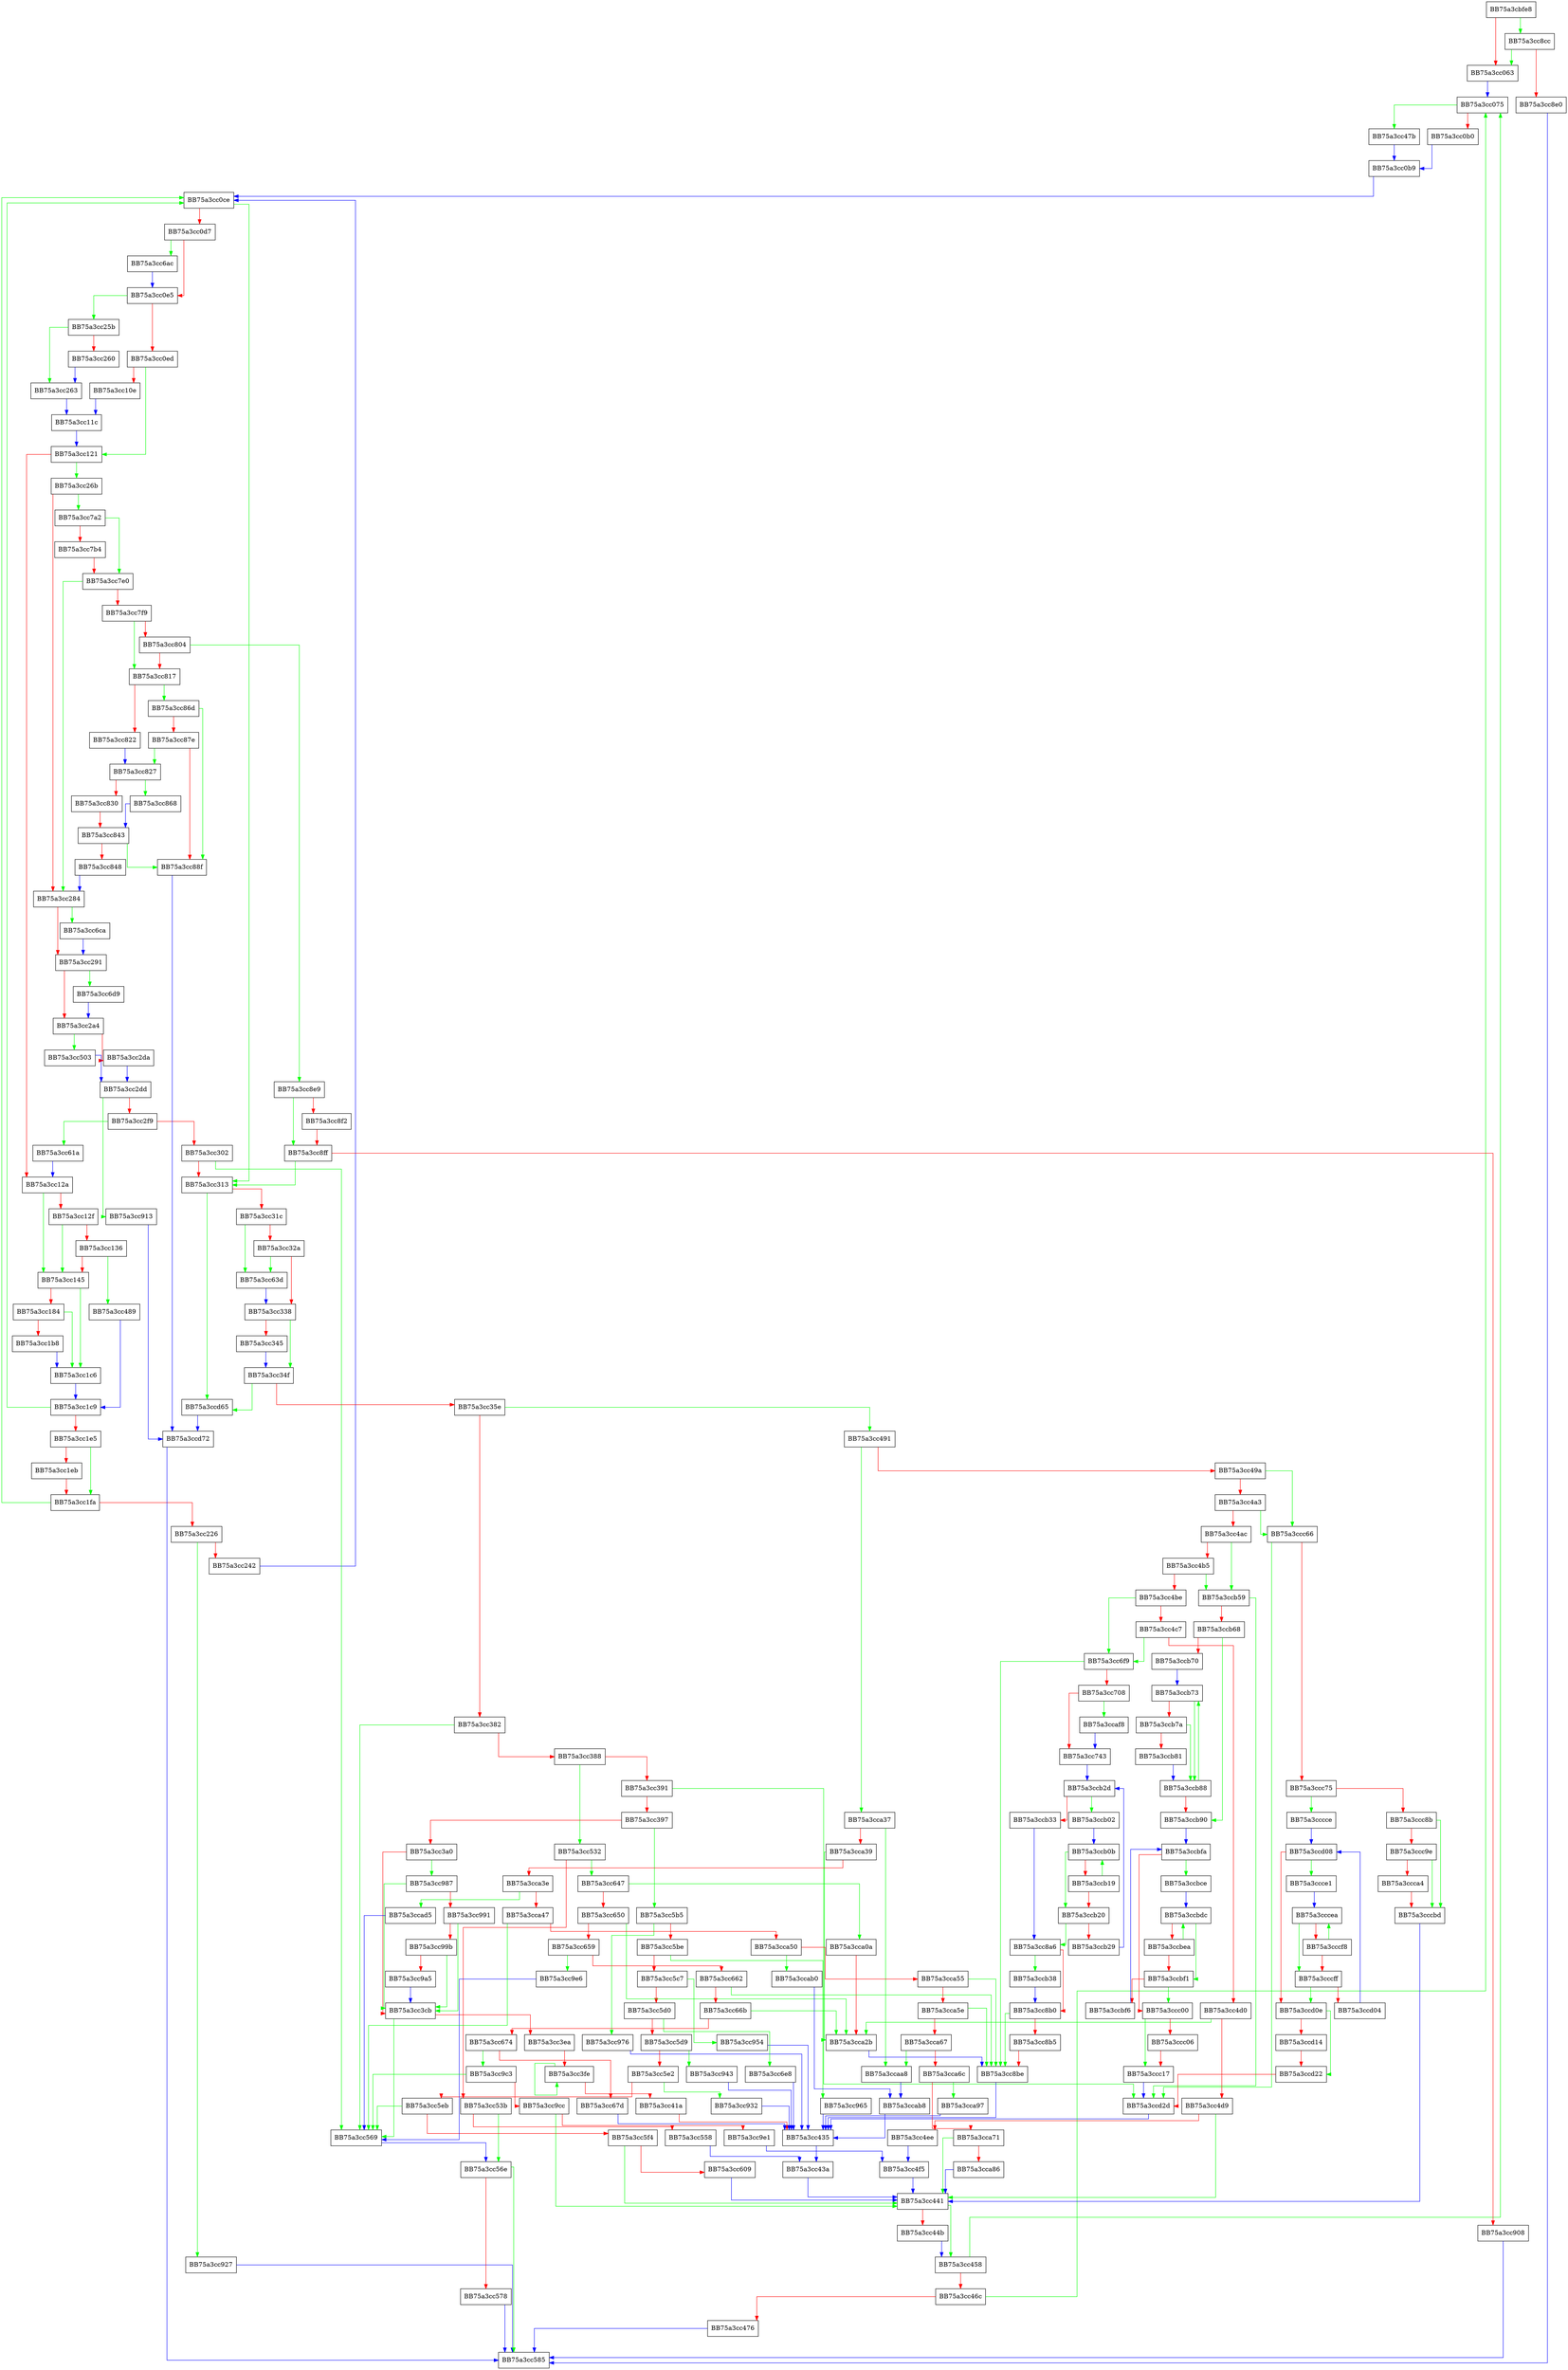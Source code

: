 digraph getexecMlexer_Lex {
  node [shape="box"];
  graph [splines=ortho];
  BB75a3cbfe8 -> BB75a3cc8cc [color="green"];
  BB75a3cbfe8 -> BB75a3cc063 [color="red"];
  BB75a3cc063 -> BB75a3cc075 [color="blue"];
  BB75a3cc075 -> BB75a3cc47b [color="green"];
  BB75a3cc075 -> BB75a3cc0b0 [color="red"];
  BB75a3cc0b0 -> BB75a3cc0b9 [color="blue"];
  BB75a3cc0b9 -> BB75a3cc0ce [color="blue"];
  BB75a3cc0ce -> BB75a3cc313 [color="green"];
  BB75a3cc0ce -> BB75a3cc0d7 [color="red"];
  BB75a3cc0d7 -> BB75a3cc6ac [color="green"];
  BB75a3cc0d7 -> BB75a3cc0e5 [color="red"];
  BB75a3cc0e5 -> BB75a3cc25b [color="green"];
  BB75a3cc0e5 -> BB75a3cc0ed [color="red"];
  BB75a3cc0ed -> BB75a3cc121 [color="green"];
  BB75a3cc0ed -> BB75a3cc10e [color="red"];
  BB75a3cc10e -> BB75a3cc11c [color="blue"];
  BB75a3cc11c -> BB75a3cc121 [color="blue"];
  BB75a3cc121 -> BB75a3cc26b [color="green"];
  BB75a3cc121 -> BB75a3cc12a [color="red"];
  BB75a3cc12a -> BB75a3cc145 [color="green"];
  BB75a3cc12a -> BB75a3cc12f [color="red"];
  BB75a3cc12f -> BB75a3cc145 [color="green"];
  BB75a3cc12f -> BB75a3cc136 [color="red"];
  BB75a3cc136 -> BB75a3cc489 [color="green"];
  BB75a3cc136 -> BB75a3cc145 [color="red"];
  BB75a3cc145 -> BB75a3cc1c6 [color="green"];
  BB75a3cc145 -> BB75a3cc184 [color="red"];
  BB75a3cc184 -> BB75a3cc1c6 [color="green"];
  BB75a3cc184 -> BB75a3cc1b8 [color="red"];
  BB75a3cc1b8 -> BB75a3cc1c6 [color="blue"];
  BB75a3cc1c6 -> BB75a3cc1c9 [color="blue"];
  BB75a3cc1c9 -> BB75a3cc0ce [color="green"];
  BB75a3cc1c9 -> BB75a3cc1e5 [color="red"];
  BB75a3cc1e5 -> BB75a3cc1fa [color="green"];
  BB75a3cc1e5 -> BB75a3cc1eb [color="red"];
  BB75a3cc1eb -> BB75a3cc1fa [color="red"];
  BB75a3cc1fa -> BB75a3cc0ce [color="green"];
  BB75a3cc1fa -> BB75a3cc226 [color="red"];
  BB75a3cc226 -> BB75a3cc927 [color="green"];
  BB75a3cc226 -> BB75a3cc242 [color="red"];
  BB75a3cc242 -> BB75a3cc0ce [color="blue"];
  BB75a3cc25b -> BB75a3cc263 [color="green"];
  BB75a3cc25b -> BB75a3cc260 [color="red"];
  BB75a3cc260 -> BB75a3cc263 [color="blue"];
  BB75a3cc263 -> BB75a3cc11c [color="blue"];
  BB75a3cc26b -> BB75a3cc7a2 [color="green"];
  BB75a3cc26b -> BB75a3cc284 [color="red"];
  BB75a3cc284 -> BB75a3cc6ca [color="green"];
  BB75a3cc284 -> BB75a3cc291 [color="red"];
  BB75a3cc291 -> BB75a3cc6d9 [color="green"];
  BB75a3cc291 -> BB75a3cc2a4 [color="red"];
  BB75a3cc2a4 -> BB75a3cc503 [color="green"];
  BB75a3cc2a4 -> BB75a3cc2da [color="red"];
  BB75a3cc2da -> BB75a3cc2dd [color="blue"];
  BB75a3cc2dd -> BB75a3cc913 [color="green"];
  BB75a3cc2dd -> BB75a3cc2f9 [color="red"];
  BB75a3cc2f9 -> BB75a3cc61a [color="green"];
  BB75a3cc2f9 -> BB75a3cc302 [color="red"];
  BB75a3cc302 -> BB75a3cc569 [color="green"];
  BB75a3cc302 -> BB75a3cc313 [color="red"];
  BB75a3cc313 -> BB75a3ccd65 [color="green"];
  BB75a3cc313 -> BB75a3cc31c [color="red"];
  BB75a3cc31c -> BB75a3cc63d [color="green"];
  BB75a3cc31c -> BB75a3cc32a [color="red"];
  BB75a3cc32a -> BB75a3cc63d [color="green"];
  BB75a3cc32a -> BB75a3cc338 [color="red"];
  BB75a3cc338 -> BB75a3cc34f [color="green"];
  BB75a3cc338 -> BB75a3cc345 [color="red"];
  BB75a3cc345 -> BB75a3cc34f [color="blue"];
  BB75a3cc34f -> BB75a3ccd65 [color="green"];
  BB75a3cc34f -> BB75a3cc35e [color="red"];
  BB75a3cc35e -> BB75a3cc491 [color="green"];
  BB75a3cc35e -> BB75a3cc382 [color="red"];
  BB75a3cc382 -> BB75a3cc569 [color="green"];
  BB75a3cc382 -> BB75a3cc388 [color="red"];
  BB75a3cc388 -> BB75a3cc532 [color="green"];
  BB75a3cc388 -> BB75a3cc391 [color="red"];
  BB75a3cc391 -> BB75a3ccd2d [color="green"];
  BB75a3cc391 -> BB75a3cc397 [color="red"];
  BB75a3cc397 -> BB75a3cc5b5 [color="green"];
  BB75a3cc397 -> BB75a3cc3a0 [color="red"];
  BB75a3cc3a0 -> BB75a3cc987 [color="green"];
  BB75a3cc3a0 -> BB75a3cc3cb [color="red"];
  BB75a3cc3cb -> BB75a3cc569 [color="green"];
  BB75a3cc3cb -> BB75a3cc3ea [color="red"];
  BB75a3cc3ea -> BB75a3cc3fe [color="red"];
  BB75a3cc3fe -> BB75a3cc3fe [color="green"];
  BB75a3cc3fe -> BB75a3cc41a [color="red"];
  BB75a3cc41a -> BB75a3cc435 [color="red"];
  BB75a3cc435 -> BB75a3cc43a [color="blue"];
  BB75a3cc43a -> BB75a3cc441 [color="blue"];
  BB75a3cc441 -> BB75a3cc458 [color="green"];
  BB75a3cc441 -> BB75a3cc44b [color="red"];
  BB75a3cc44b -> BB75a3cc458 [color="blue"];
  BB75a3cc458 -> BB75a3cc075 [color="green"];
  BB75a3cc458 -> BB75a3cc46c [color="red"];
  BB75a3cc46c -> BB75a3cc075 [color="green"];
  BB75a3cc46c -> BB75a3cc476 [color="red"];
  BB75a3cc476 -> BB75a3cc585 [color="blue"];
  BB75a3cc47b -> BB75a3cc0b9 [color="blue"];
  BB75a3cc489 -> BB75a3cc1c9 [color="blue"];
  BB75a3cc491 -> BB75a3cca37 [color="green"];
  BB75a3cc491 -> BB75a3cc49a [color="red"];
  BB75a3cc49a -> BB75a3ccc66 [color="green"];
  BB75a3cc49a -> BB75a3cc4a3 [color="red"];
  BB75a3cc4a3 -> BB75a3ccc66 [color="green"];
  BB75a3cc4a3 -> BB75a3cc4ac [color="red"];
  BB75a3cc4ac -> BB75a3ccb59 [color="green"];
  BB75a3cc4ac -> BB75a3cc4b5 [color="red"];
  BB75a3cc4b5 -> BB75a3ccb59 [color="green"];
  BB75a3cc4b5 -> BB75a3cc4be [color="red"];
  BB75a3cc4be -> BB75a3cc6f9 [color="green"];
  BB75a3cc4be -> BB75a3cc4c7 [color="red"];
  BB75a3cc4c7 -> BB75a3cc6f9 [color="green"];
  BB75a3cc4c7 -> BB75a3cc4d0 [color="red"];
  BB75a3cc4d0 -> BB75a3cca2b [color="green"];
  BB75a3cc4d0 -> BB75a3cc4d9 [color="red"];
  BB75a3cc4d9 -> BB75a3cc441 [color="green"];
  BB75a3cc4d9 -> BB75a3cc4ee [color="red"];
  BB75a3cc4ee -> BB75a3cc4f5 [color="blue"];
  BB75a3cc4f5 -> BB75a3cc441 [color="blue"];
  BB75a3cc503 -> BB75a3cc2dd [color="blue"];
  BB75a3cc532 -> BB75a3cc647 [color="green"];
  BB75a3cc532 -> BB75a3cc53b [color="red"];
  BB75a3cc53b -> BB75a3cc56e [color="green"];
  BB75a3cc53b -> BB75a3cc558 [color="red"];
  BB75a3cc558 -> BB75a3cc43a [color="blue"];
  BB75a3cc569 -> BB75a3cc56e [color="blue"];
  BB75a3cc56e -> BB75a3cc585 [color="green"];
  BB75a3cc56e -> BB75a3cc578 [color="red"];
  BB75a3cc578 -> BB75a3cc585 [color="blue"];
  BB75a3cc5b5 -> BB75a3cc976 [color="green"];
  BB75a3cc5b5 -> BB75a3cc5be [color="red"];
  BB75a3cc5be -> BB75a3cc965 [color="green"];
  BB75a3cc5be -> BB75a3cc5c7 [color="red"];
  BB75a3cc5c7 -> BB75a3cc954 [color="green"];
  BB75a3cc5c7 -> BB75a3cc5d0 [color="red"];
  BB75a3cc5d0 -> BB75a3cc6e8 [color="green"];
  BB75a3cc5d0 -> BB75a3cc5d9 [color="red"];
  BB75a3cc5d9 -> BB75a3cc943 [color="green"];
  BB75a3cc5d9 -> BB75a3cc5e2 [color="red"];
  BB75a3cc5e2 -> BB75a3cc932 [color="green"];
  BB75a3cc5e2 -> BB75a3cc5eb [color="red"];
  BB75a3cc5eb -> BB75a3cc569 [color="green"];
  BB75a3cc5eb -> BB75a3cc5f4 [color="red"];
  BB75a3cc5f4 -> BB75a3cc441 [color="green"];
  BB75a3cc5f4 -> BB75a3cc609 [color="red"];
  BB75a3cc609 -> BB75a3cc441 [color="blue"];
  BB75a3cc61a -> BB75a3cc12a [color="blue"];
  BB75a3cc63d -> BB75a3cc338 [color="blue"];
  BB75a3cc647 -> BB75a3cca0a [color="green"];
  BB75a3cc647 -> BB75a3cc650 [color="red"];
  BB75a3cc650 -> BB75a3cca2b [color="green"];
  BB75a3cc650 -> BB75a3cc659 [color="red"];
  BB75a3cc659 -> BB75a3cc9e6 [color="green"];
  BB75a3cc659 -> BB75a3cc662 [color="red"];
  BB75a3cc662 -> BB75a3cc8be [color="green"];
  BB75a3cc662 -> BB75a3cc66b [color="red"];
  BB75a3cc66b -> BB75a3cca2b [color="green"];
  BB75a3cc66b -> BB75a3cc674 [color="red"];
  BB75a3cc674 -> BB75a3cc9c3 [color="green"];
  BB75a3cc674 -> BB75a3cc67d [color="red"];
  BB75a3cc67d -> BB75a3cc435 [color="blue"];
  BB75a3cc6ac -> BB75a3cc0e5 [color="blue"];
  BB75a3cc6ca -> BB75a3cc291 [color="blue"];
  BB75a3cc6d9 -> BB75a3cc2a4 [color="blue"];
  BB75a3cc6e8 -> BB75a3cc435 [color="blue"];
  BB75a3cc6f9 -> BB75a3cc8be [color="green"];
  BB75a3cc6f9 -> BB75a3cc708 [color="red"];
  BB75a3cc708 -> BB75a3ccaf8 [color="green"];
  BB75a3cc708 -> BB75a3cc743 [color="red"];
  BB75a3cc743 -> BB75a3ccb2d [color="blue"];
  BB75a3cc7a2 -> BB75a3cc7e0 [color="green"];
  BB75a3cc7a2 -> BB75a3cc7b4 [color="red"];
  BB75a3cc7b4 -> BB75a3cc7e0 [color="red"];
  BB75a3cc7e0 -> BB75a3cc284 [color="green"];
  BB75a3cc7e0 -> BB75a3cc7f9 [color="red"];
  BB75a3cc7f9 -> BB75a3cc817 [color="green"];
  BB75a3cc7f9 -> BB75a3cc804 [color="red"];
  BB75a3cc804 -> BB75a3cc8e9 [color="green"];
  BB75a3cc804 -> BB75a3cc817 [color="red"];
  BB75a3cc817 -> BB75a3cc86d [color="green"];
  BB75a3cc817 -> BB75a3cc822 [color="red"];
  BB75a3cc822 -> BB75a3cc827 [color="blue"];
  BB75a3cc827 -> BB75a3cc868 [color="green"];
  BB75a3cc827 -> BB75a3cc830 [color="red"];
  BB75a3cc830 -> BB75a3cc843 [color="red"];
  BB75a3cc843 -> BB75a3cc88f [color="green"];
  BB75a3cc843 -> BB75a3cc848 [color="red"];
  BB75a3cc848 -> BB75a3cc284 [color="blue"];
  BB75a3cc868 -> BB75a3cc843 [color="blue"];
  BB75a3cc86d -> BB75a3cc88f [color="green"];
  BB75a3cc86d -> BB75a3cc87e [color="red"];
  BB75a3cc87e -> BB75a3cc827 [color="green"];
  BB75a3cc87e -> BB75a3cc88f [color="red"];
  BB75a3cc88f -> BB75a3ccd72 [color="blue"];
  BB75a3cc8a6 -> BB75a3ccb38 [color="green"];
  BB75a3cc8a6 -> BB75a3cc8b0 [color="red"];
  BB75a3cc8b0 -> BB75a3cc8be [color="green"];
  BB75a3cc8b0 -> BB75a3cc8b5 [color="red"];
  BB75a3cc8b5 -> BB75a3cc8be [color="red"];
  BB75a3cc8be -> BB75a3cc435 [color="blue"];
  BB75a3cc8cc -> BB75a3cc063 [color="green"];
  BB75a3cc8cc -> BB75a3cc8e0 [color="red"];
  BB75a3cc8e0 -> BB75a3cc585 [color="blue"];
  BB75a3cc8e9 -> BB75a3cc8ff [color="green"];
  BB75a3cc8e9 -> BB75a3cc8f2 [color="red"];
  BB75a3cc8f2 -> BB75a3cc8ff [color="red"];
  BB75a3cc8ff -> BB75a3cc313 [color="green"];
  BB75a3cc8ff -> BB75a3cc908 [color="red"];
  BB75a3cc908 -> BB75a3cc585 [color="blue"];
  BB75a3cc913 -> BB75a3ccd72 [color="blue"];
  BB75a3cc927 -> BB75a3cc585 [color="blue"];
  BB75a3cc932 -> BB75a3cc435 [color="blue"];
  BB75a3cc943 -> BB75a3cc435 [color="blue"];
  BB75a3cc954 -> BB75a3cc435 [color="blue"];
  BB75a3cc965 -> BB75a3cc435 [color="blue"];
  BB75a3cc976 -> BB75a3cc435 [color="blue"];
  BB75a3cc987 -> BB75a3cc3cb [color="green"];
  BB75a3cc987 -> BB75a3cc991 [color="red"];
  BB75a3cc991 -> BB75a3cc3cb [color="green"];
  BB75a3cc991 -> BB75a3cc99b [color="red"];
  BB75a3cc99b -> BB75a3cc3cb [color="green"];
  BB75a3cc99b -> BB75a3cc9a5 [color="red"];
  BB75a3cc9a5 -> BB75a3cc3cb [color="blue"];
  BB75a3cc9c3 -> BB75a3cc569 [color="green"];
  BB75a3cc9c3 -> BB75a3cc9cc [color="red"];
  BB75a3cc9cc -> BB75a3cc441 [color="green"];
  BB75a3cc9cc -> BB75a3cc9e1 [color="red"];
  BB75a3cc9e1 -> BB75a3cc4f5 [color="blue"];
  BB75a3cc9e6 -> BB75a3cc569 [color="blue"];
  BB75a3cca0a -> BB75a3cca2b [color="red"];
  BB75a3cca2b -> BB75a3cc8be [color="blue"];
  BB75a3cca37 -> BB75a3ccaa8 [color="green"];
  BB75a3cca37 -> BB75a3cca39 [color="red"];
  BB75a3cca39 -> BB75a3cca2b [color="green"];
  BB75a3cca39 -> BB75a3cca3e [color="red"];
  BB75a3cca3e -> BB75a3ccad5 [color="green"];
  BB75a3cca3e -> BB75a3cca47 [color="red"];
  BB75a3cca47 -> BB75a3cc569 [color="green"];
  BB75a3cca47 -> BB75a3cca50 [color="red"];
  BB75a3cca50 -> BB75a3ccab0 [color="green"];
  BB75a3cca50 -> BB75a3cca55 [color="red"];
  BB75a3cca55 -> BB75a3cc8be [color="green"];
  BB75a3cca55 -> BB75a3cca5e [color="red"];
  BB75a3cca5e -> BB75a3cc8be [color="green"];
  BB75a3cca5e -> BB75a3cca67 [color="red"];
  BB75a3cca67 -> BB75a3ccaa8 [color="green"];
  BB75a3cca67 -> BB75a3cca6c [color="red"];
  BB75a3cca6c -> BB75a3cca97 [color="green"];
  BB75a3cca6c -> BB75a3cca71 [color="red"];
  BB75a3cca71 -> BB75a3cc441 [color="green"];
  BB75a3cca71 -> BB75a3cca86 [color="red"];
  BB75a3cca86 -> BB75a3cc441 [color="blue"];
  BB75a3cca97 -> BB75a3cc435 [color="blue"];
  BB75a3ccaa8 -> BB75a3ccab8 [color="blue"];
  BB75a3ccab0 -> BB75a3ccab8 [color="blue"];
  BB75a3ccab8 -> BB75a3cc435 [color="blue"];
  BB75a3ccad5 -> BB75a3cc569 [color="blue"];
  BB75a3ccaf8 -> BB75a3cc743 [color="blue"];
  BB75a3ccb02 -> BB75a3ccb0b [color="blue"];
  BB75a3ccb0b -> BB75a3ccb20 [color="green"];
  BB75a3ccb0b -> BB75a3ccb19 [color="red"];
  BB75a3ccb19 -> BB75a3ccb0b [color="green"];
  BB75a3ccb19 -> BB75a3ccb20 [color="red"];
  BB75a3ccb20 -> BB75a3cc8a6 [color="green"];
  BB75a3ccb20 -> BB75a3ccb29 [color="red"];
  BB75a3ccb29 -> BB75a3ccb2d [color="blue"];
  BB75a3ccb2d -> BB75a3ccb02 [color="green"];
  BB75a3ccb2d -> BB75a3ccb33 [color="red"];
  BB75a3ccb33 -> BB75a3cc8a6 [color="blue"];
  BB75a3ccb38 -> BB75a3cc8b0 [color="blue"];
  BB75a3ccb59 -> BB75a3ccd2d [color="green"];
  BB75a3ccb59 -> BB75a3ccb68 [color="red"];
  BB75a3ccb68 -> BB75a3ccb90 [color="green"];
  BB75a3ccb68 -> BB75a3ccb70 [color="red"];
  BB75a3ccb70 -> BB75a3ccb73 [color="blue"];
  BB75a3ccb73 -> BB75a3ccb88 [color="green"];
  BB75a3ccb73 -> BB75a3ccb7a [color="red"];
  BB75a3ccb7a -> BB75a3ccb88 [color="green"];
  BB75a3ccb7a -> BB75a3ccb81 [color="red"];
  BB75a3ccb81 -> BB75a3ccb88 [color="blue"];
  BB75a3ccb88 -> BB75a3ccb73 [color="green"];
  BB75a3ccb88 -> BB75a3ccb90 [color="red"];
  BB75a3ccb90 -> BB75a3ccbfa [color="blue"];
  BB75a3ccbce -> BB75a3ccbdc [color="blue"];
  BB75a3ccbdc -> BB75a3ccbf1 [color="green"];
  BB75a3ccbdc -> BB75a3ccbea [color="red"];
  BB75a3ccbea -> BB75a3ccbdc [color="green"];
  BB75a3ccbea -> BB75a3ccbf1 [color="red"];
  BB75a3ccbf1 -> BB75a3ccc00 [color="green"];
  BB75a3ccbf1 -> BB75a3ccbf6 [color="red"];
  BB75a3ccbf6 -> BB75a3ccbfa [color="blue"];
  BB75a3ccbfa -> BB75a3ccbce [color="green"];
  BB75a3ccbfa -> BB75a3ccc00 [color="red"];
  BB75a3ccc00 -> BB75a3ccc17 [color="green"];
  BB75a3ccc00 -> BB75a3ccc06 [color="red"];
  BB75a3ccc06 -> BB75a3ccc17 [color="red"];
  BB75a3ccc17 -> BB75a3ccd2d [color="blue"];
  BB75a3ccc66 -> BB75a3ccd2d [color="green"];
  BB75a3ccc66 -> BB75a3ccc75 [color="red"];
  BB75a3ccc75 -> BB75a3cccce [color="green"];
  BB75a3ccc75 -> BB75a3ccc8b [color="red"];
  BB75a3ccc8b -> BB75a3cccbd [color="green"];
  BB75a3ccc8b -> BB75a3ccc9e [color="red"];
  BB75a3ccc9e -> BB75a3cccbd [color="green"];
  BB75a3ccc9e -> BB75a3ccca4 [color="red"];
  BB75a3ccca4 -> BB75a3cccbd [color="red"];
  BB75a3cccbd -> BB75a3cc441 [color="blue"];
  BB75a3cccce -> BB75a3ccd08 [color="blue"];
  BB75a3ccce1 -> BB75a3cccea [color="blue"];
  BB75a3cccea -> BB75a3cccff [color="green"];
  BB75a3cccea -> BB75a3cccf8 [color="red"];
  BB75a3cccf8 -> BB75a3cccea [color="green"];
  BB75a3cccf8 -> BB75a3cccff [color="red"];
  BB75a3cccff -> BB75a3ccd0e [color="green"];
  BB75a3cccff -> BB75a3ccd04 [color="red"];
  BB75a3ccd04 -> BB75a3ccd08 [color="blue"];
  BB75a3ccd08 -> BB75a3ccce1 [color="green"];
  BB75a3ccd08 -> BB75a3ccd0e [color="red"];
  BB75a3ccd0e -> BB75a3ccd22 [color="green"];
  BB75a3ccd0e -> BB75a3ccd14 [color="red"];
  BB75a3ccd14 -> BB75a3ccd22 [color="red"];
  BB75a3ccd22 -> BB75a3ccd2d [color="red"];
  BB75a3ccd2d -> BB75a3cc435 [color="blue"];
  BB75a3ccd65 -> BB75a3ccd72 [color="blue"];
  BB75a3ccd72 -> BB75a3cc585 [color="blue"];
}